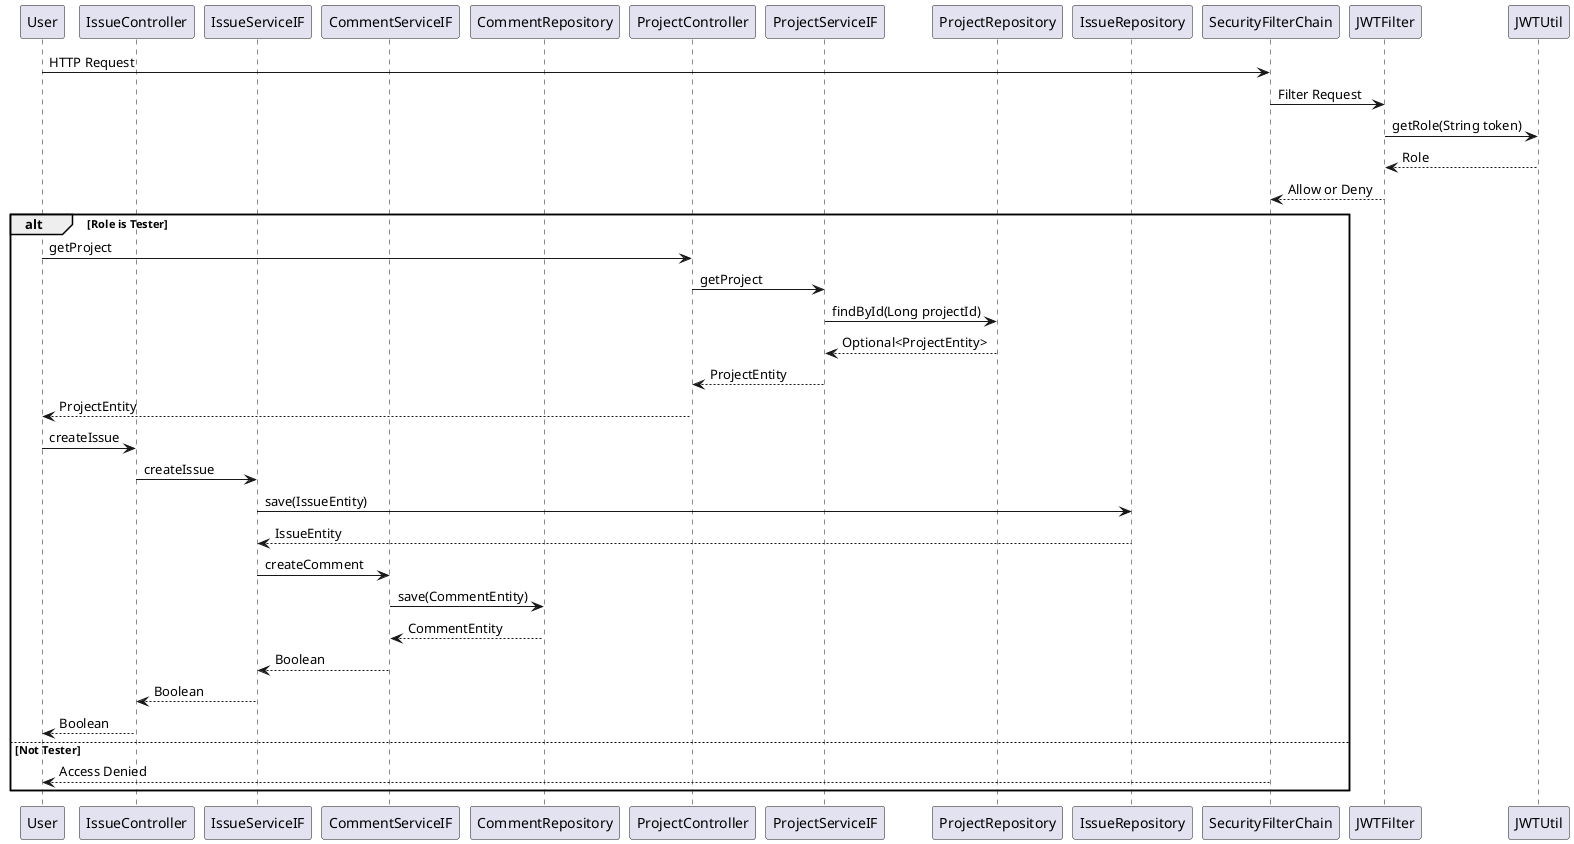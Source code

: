 @startuml
participant User
participant IssueController
participant IssueServiceIF
participant CommentServiceIF
participant CommentRepository
participant ProjectController
participant ProjectServiceIF
participant ProjectRepository
participant IssueRepository
participant SecurityFilterChain
participant JWTFilter
participant JWTUtil

User -> SecurityFilterChain: HTTP Request
SecurityFilterChain -> JWTFilter: Filter Request
JWTFilter -> JWTUtil: getRole(String token)
JWTUtil --> JWTFilter: Role
JWTFilter --> SecurityFilterChain: Allow or Deny

alt Role is Tester
    User -> ProjectController: getProject
    ProjectController -> ProjectServiceIF: getProject
    ProjectServiceIF -> ProjectRepository: findById(Long projectId)
    ProjectRepository --> ProjectServiceIF: Optional<ProjectEntity>
    ProjectServiceIF --> ProjectController: ProjectEntity
    ProjectController --> User: ProjectEntity
    User -> IssueController: createIssue
    IssueController -> IssueServiceIF: createIssue

    IssueServiceIF -> IssueRepository: save(IssueEntity)
    IssueRepository --> IssueServiceIF: IssueEntity

    IssueServiceIF -> CommentServiceIF: createComment
    CommentServiceIF -> CommentRepository: save(CommentEntity)
    CommentRepository --> CommentServiceIF: CommentEntity

    CommentServiceIF --> IssueServiceIF: Boolean

    IssueServiceIF --> IssueController: Boolean
    IssueController --> User: Boolean
else Not Tester
    SecurityFilterChain --> User: Access Denied
end
@enduml

